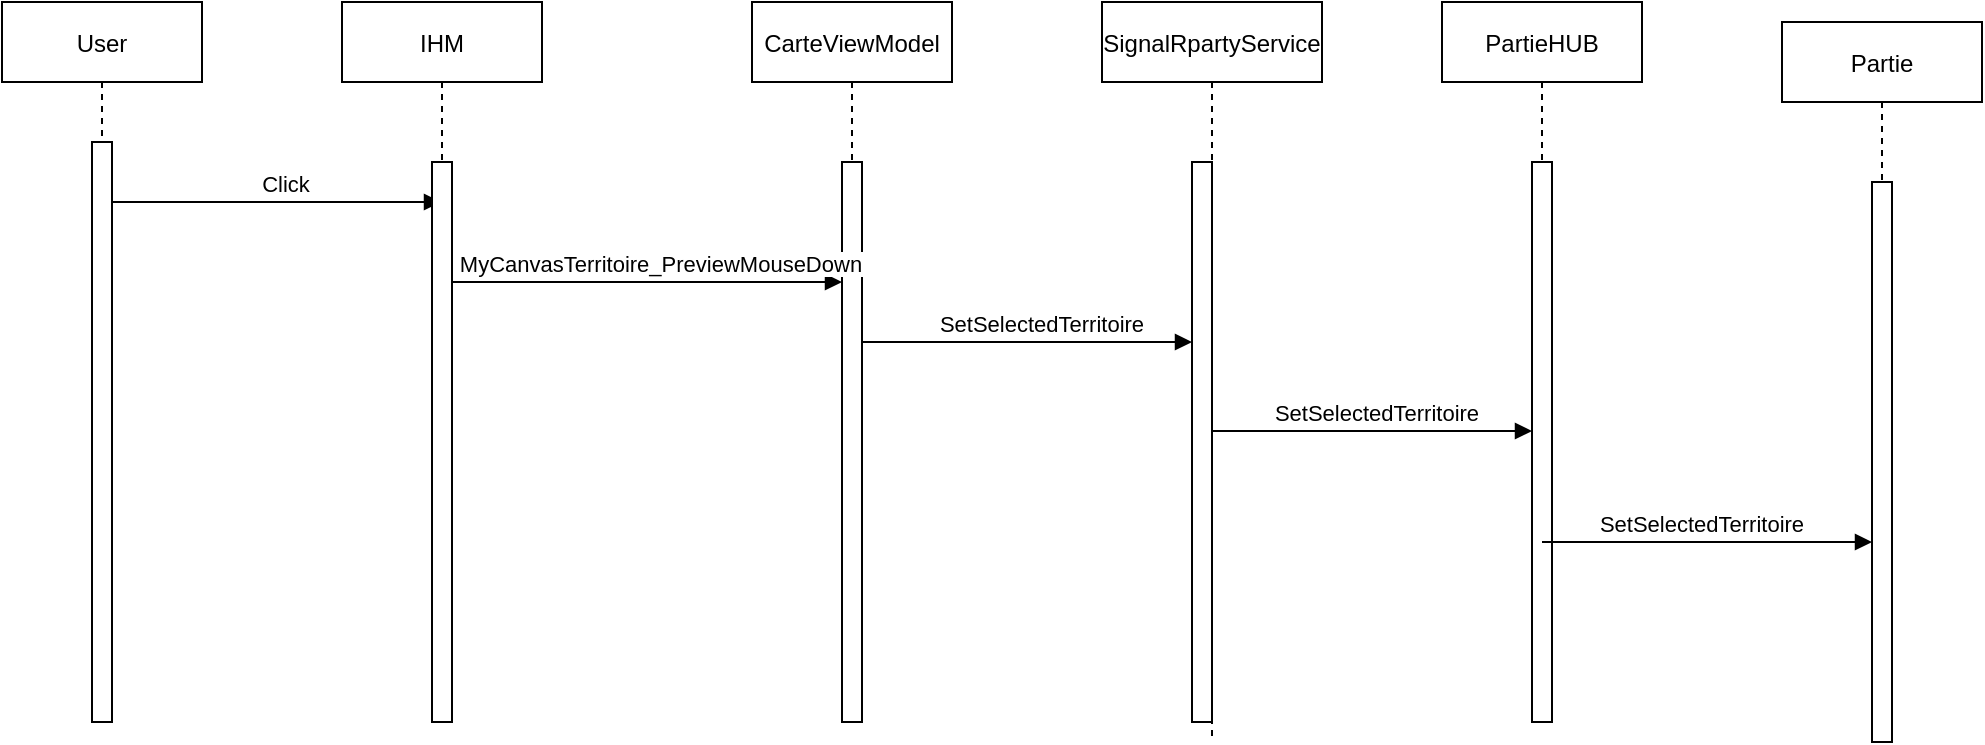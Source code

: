 <mxfile version="20.8.9" type="github"><diagram id="kgpKYQtTHZ0yAKxKKP6v" name="Page-1"><mxGraphModel dx="1687" dy="894" grid="1" gridSize="10" guides="1" tooltips="1" connect="1" arrows="1" fold="1" page="1" pageScale="1" pageWidth="850" pageHeight="1100" math="0" shadow="0"><root><mxCell id="0"/><mxCell id="1" parent="0"/><mxCell id="3nuBFxr9cyL0pnOWT2aG-1" value="User" style="shape=umlLifeline;perimeter=lifelinePerimeter;container=1;collapsible=0;recursiveResize=0;rounded=0;shadow=0;strokeWidth=1;" parent="1" vertex="1"><mxGeometry y="80" width="100" height="360" as="geometry"/></mxCell><mxCell id="3nuBFxr9cyL0pnOWT2aG-2" value="" style="points=[];perimeter=orthogonalPerimeter;rounded=0;shadow=0;strokeWidth=1;" parent="3nuBFxr9cyL0pnOWT2aG-1" vertex="1"><mxGeometry x="45" y="70" width="10" height="290" as="geometry"/></mxCell><mxCell id="3nuBFxr9cyL0pnOWT2aG-5" value="SignalRpartyService" style="shape=umlLifeline;perimeter=lifelinePerimeter;container=1;collapsible=0;recursiveResize=0;rounded=0;shadow=0;strokeWidth=1;" parent="1" vertex="1"><mxGeometry x="550" y="80" width="110" height="370" as="geometry"/></mxCell><mxCell id="3nuBFxr9cyL0pnOWT2aG-6" value="" style="points=[];perimeter=orthogonalPerimeter;rounded=0;shadow=0;strokeWidth=1;" parent="3nuBFxr9cyL0pnOWT2aG-5" vertex="1"><mxGeometry x="45" y="80" width="10" height="280" as="geometry"/></mxCell><mxCell id="rxXCegTYV00d5RUCqcGU-1" value="CarteViewModel" style="shape=umlLifeline;perimeter=lifelinePerimeter;container=1;collapsible=0;recursiveResize=0;rounded=0;shadow=0;strokeWidth=1;" vertex="1" parent="1"><mxGeometry x="375" y="80" width="100" height="360" as="geometry"/></mxCell><mxCell id="rxXCegTYV00d5RUCqcGU-2" value="" style="points=[];perimeter=orthogonalPerimeter;rounded=0;shadow=0;strokeWidth=1;" vertex="1" parent="rxXCegTYV00d5RUCqcGU-1"><mxGeometry x="45" y="80" width="10" height="280" as="geometry"/></mxCell><mxCell id="rxXCegTYV00d5RUCqcGU-8" value="PartieHUB" style="shape=umlLifeline;perimeter=lifelinePerimeter;container=1;collapsible=0;recursiveResize=0;rounded=0;shadow=0;strokeWidth=1;" vertex="1" parent="1"><mxGeometry x="720" y="80" width="100" height="360" as="geometry"/></mxCell><mxCell id="rxXCegTYV00d5RUCqcGU-9" value="" style="points=[];perimeter=orthogonalPerimeter;rounded=0;shadow=0;strokeWidth=1;" vertex="1" parent="rxXCegTYV00d5RUCqcGU-8"><mxGeometry x="45" y="80" width="10" height="280" as="geometry"/></mxCell><mxCell id="rxXCegTYV00d5RUCqcGU-17" value="Click" style="verticalAlign=bottom;endArrow=block;shadow=0;strokeWidth=1;" edge="1" parent="1" source="3nuBFxr9cyL0pnOWT2aG-2" target="rxXCegTYV00d5RUCqcGU-18"><mxGeometry x="0.056" relative="1" as="geometry"><mxPoint x="70" y="180" as="sourcePoint"/><mxPoint x="235.5" y="180" as="targetPoint"/><mxPoint as="offset"/><Array as="points"><mxPoint x="190" y="180"/></Array></mxGeometry></mxCell><mxCell id="rxXCegTYV00d5RUCqcGU-18" value="IHM" style="shape=umlLifeline;perimeter=lifelinePerimeter;container=1;collapsible=0;recursiveResize=0;rounded=0;shadow=0;strokeWidth=1;" vertex="1" parent="1"><mxGeometry x="170" y="80" width="100" height="360" as="geometry"/></mxCell><mxCell id="rxXCegTYV00d5RUCqcGU-19" value="" style="points=[];perimeter=orthogonalPerimeter;rounded=0;shadow=0;strokeWidth=1;" vertex="1" parent="rxXCegTYV00d5RUCqcGU-18"><mxGeometry x="45" y="80" width="10" height="280" as="geometry"/></mxCell><mxCell id="rxXCegTYV00d5RUCqcGU-24" value="SetSelectedTerritoire" style="verticalAlign=bottom;endArrow=block;shadow=0;strokeWidth=1;" edge="1" parent="1" source="rxXCegTYV00d5RUCqcGU-8" target="rxXCegTYV00d5RUCqcGU-26"><mxGeometry x="-0.031" relative="1" as="geometry"><mxPoint x="800" y="350" as="sourcePoint"/><mxPoint x="945.0" y="350" as="targetPoint"/><Array as="points"><mxPoint x="780" y="350"/></Array><mxPoint as="offset"/></mxGeometry></mxCell><mxCell id="rxXCegTYV00d5RUCqcGU-25" value="Partie" style="shape=umlLifeline;perimeter=lifelinePerimeter;container=1;collapsible=0;recursiveResize=0;rounded=0;shadow=0;strokeWidth=1;" vertex="1" parent="1"><mxGeometry x="890" y="90" width="100" height="360" as="geometry"/></mxCell><mxCell id="rxXCegTYV00d5RUCqcGU-26" value="" style="points=[];perimeter=orthogonalPerimeter;rounded=0;shadow=0;strokeWidth=1;" vertex="1" parent="rxXCegTYV00d5RUCqcGU-25"><mxGeometry x="45" y="80" width="10" height="280" as="geometry"/></mxCell><mxCell id="rxXCegTYV00d5RUCqcGU-20" value="MyCanvasTerritoire_PreviewMouseDown" style="verticalAlign=bottom;endArrow=block;shadow=0;strokeWidth=1;" edge="1" parent="1" source="rxXCegTYV00d5RUCqcGU-19" target="rxXCegTYV00d5RUCqcGU-2"><mxGeometry x="0.071" relative="1" as="geometry"><mxPoint x="230" y="220" as="sourcePoint"/><mxPoint x="340.5" y="220" as="targetPoint"/><mxPoint as="offset"/><Array as="points"><mxPoint x="350" y="220"/></Array></mxGeometry></mxCell><mxCell id="rxXCegTYV00d5RUCqcGU-22" value="SetSelectedTerritoire" style="verticalAlign=bottom;endArrow=block;shadow=0;strokeWidth=1;" edge="1" parent="1" source="rxXCegTYV00d5RUCqcGU-2" target="3nuBFxr9cyL0pnOWT2aG-6"><mxGeometry x="0.091" relative="1" as="geometry"><mxPoint x="420" y="250" as="sourcePoint"/><mxPoint x="570" y="250" as="targetPoint"/><Array as="points"><mxPoint x="455" y="250"/></Array><mxPoint as="offset"/></mxGeometry></mxCell><mxCell id="rxXCegTYV00d5RUCqcGU-23" value="SetSelectedTerritoire" style="verticalAlign=bottom;endArrow=block;shadow=0;strokeWidth=1;" edge="1" parent="1" source="3nuBFxr9cyL0pnOWT2aG-6" target="rxXCegTYV00d5RUCqcGU-9"><mxGeometry x="0.032" relative="1" as="geometry"><mxPoint x="600" y="295" as="sourcePoint"/><mxPoint x="790" y="294.5" as="targetPoint"/><Array as="points"><mxPoint x="615" y="294.5"/></Array><mxPoint as="offset"/></mxGeometry></mxCell></root></mxGraphModel></diagram></mxfile>